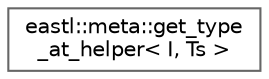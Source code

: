 digraph "类继承关系图"
{
 // LATEX_PDF_SIZE
  bgcolor="transparent";
  edge [fontname=Helvetica,fontsize=10,labelfontname=Helvetica,labelfontsize=10];
  node [fontname=Helvetica,fontsize=10,shape=box,height=0.2,width=0.4];
  rankdir="LR";
  Node0 [id="Node000000",label="eastl::meta::get_type\l_at_helper\< I, Ts \>",height=0.2,width=0.4,color="grey40", fillcolor="white", style="filled",URL="$structeastl_1_1meta_1_1get__type__at__helper.html",tooltip=" "];
}
